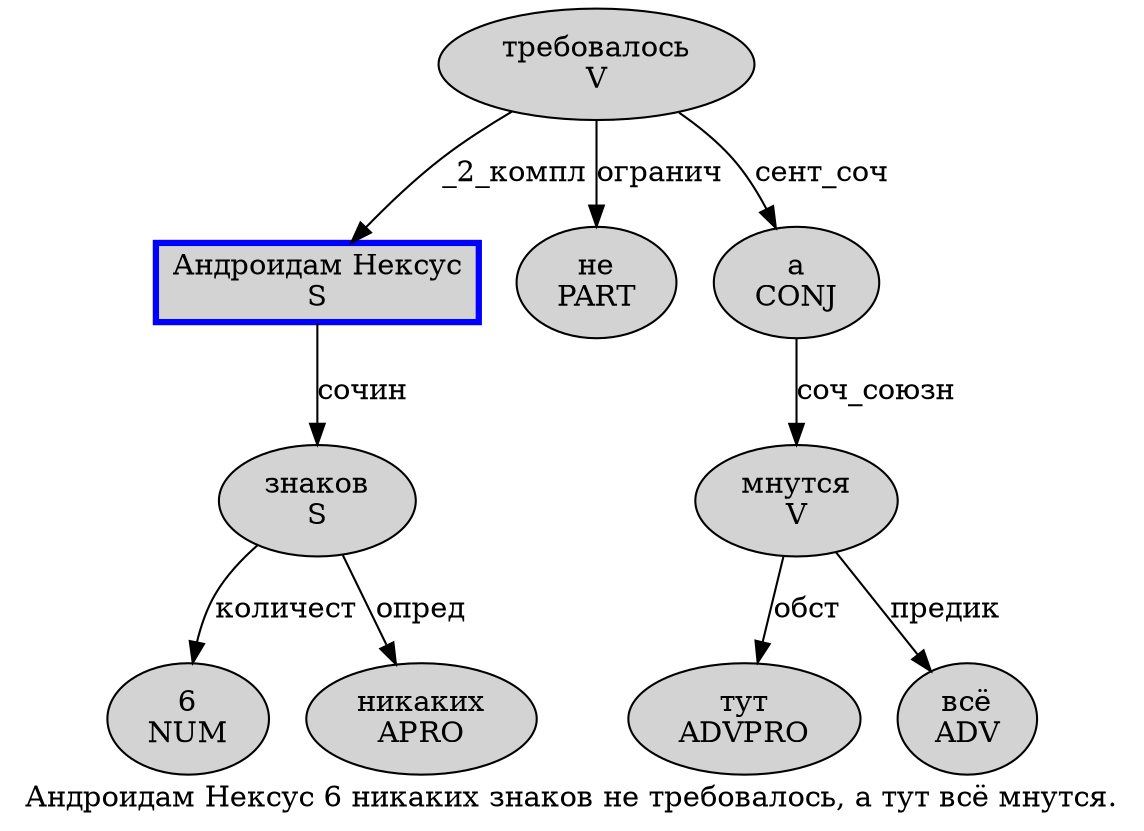 digraph SENTENCE_2759 {
	graph [label="Андроидам Нексус 6 никаких знаков не требовалось, а тут всё мнутся."]
	node [style=filled]
		0 [label="Андроидам Нексус
S" color=blue fillcolor=lightgray penwidth=3 shape=box]
		1 [label="6
NUM" color="" fillcolor=lightgray penwidth=1 shape=ellipse]
		2 [label="никаких
APRO" color="" fillcolor=lightgray penwidth=1 shape=ellipse]
		3 [label="знаков
S" color="" fillcolor=lightgray penwidth=1 shape=ellipse]
		4 [label="не
PART" color="" fillcolor=lightgray penwidth=1 shape=ellipse]
		5 [label="требовалось
V" color="" fillcolor=lightgray penwidth=1 shape=ellipse]
		7 [label="а
CONJ" color="" fillcolor=lightgray penwidth=1 shape=ellipse]
		8 [label="тут
ADVPRO" color="" fillcolor=lightgray penwidth=1 shape=ellipse]
		9 [label="всё
ADV" color="" fillcolor=lightgray penwidth=1 shape=ellipse]
		10 [label="мнутся
V" color="" fillcolor=lightgray penwidth=1 shape=ellipse]
			10 -> 8 [label="обст"]
			10 -> 9 [label="предик"]
			0 -> 3 [label="сочин"]
			3 -> 1 [label="количест"]
			3 -> 2 [label="опред"]
			5 -> 0 [label="_2_компл"]
			5 -> 4 [label="огранич"]
			5 -> 7 [label="сент_соч"]
			7 -> 10 [label="соч_союзн"]
}